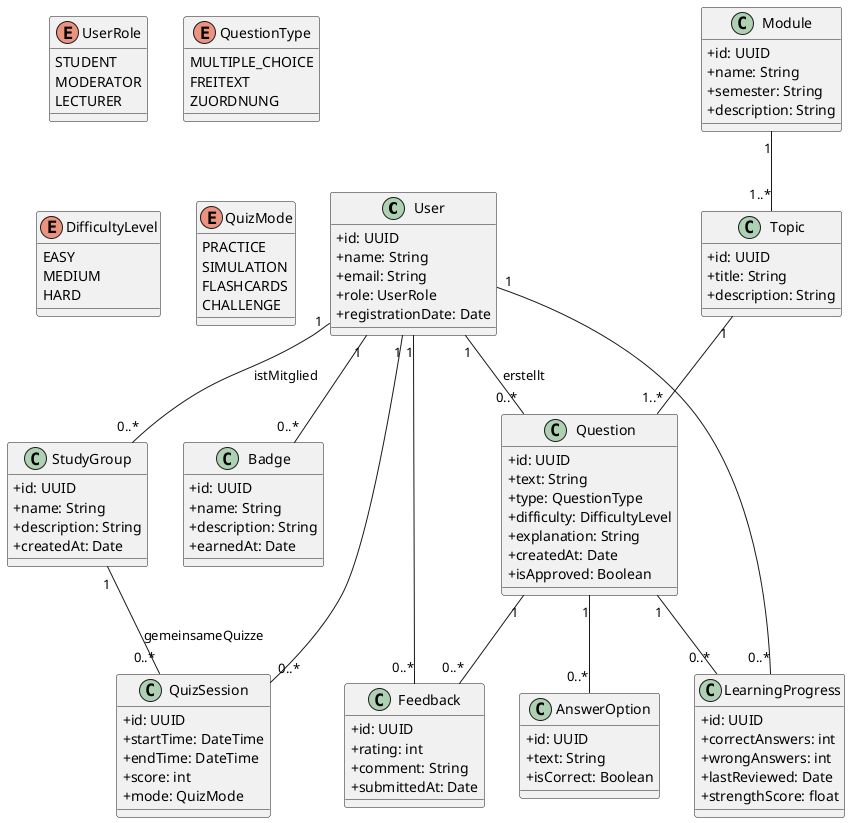 @startuml
skinparam classAttributeIconSize 0

' ----------------------------
'      Entitäten / Klassen
' ----------------------------

class User {
  +id: UUID
  +name: String
  +email: String
  +role: UserRole
  +registrationDate: Date
}

enum UserRole {
  STUDENT
  MODERATOR
  LECTURER
}

class Module {
  +id: UUID
  +name: String
  +semester: String
  +description: String
}

class Topic {
  +id: UUID
  +title: String
  +description: String
}

class Question {
  +id: UUID
  +text: String
  +type: QuestionType
  +difficulty: DifficultyLevel
  +explanation: String
  +createdAt: Date
  +isApproved: Boolean
}

enum QuestionType {
  MULTIPLE_CHOICE
  FREITEXT
  ZUORDNUNG
}

enum DifficultyLevel {
  EASY
  MEDIUM
  HARD
}

class AnswerOption {
  +id: UUID
  +text: String
  +isCorrect: Boolean
}

class LearningProgress {
  +id: UUID
  +correctAnswers: int
  +wrongAnswers: int
  +lastReviewed: Date
  +strengthScore: float
}

class Badge {
  +id: UUID
  +name: String
  +description: String
  +earnedAt: Date
}

class QuizSession {
  +id: UUID
  +startTime: DateTime
  +endTime: DateTime
  +score: int
  +mode: QuizMode
}

enum QuizMode {
  PRACTICE
  SIMULATION
  FLASHCARDS
  CHALLENGE
}

class Feedback {
  +id: UUID
  +rating: int
  +comment: String
  +submittedAt: Date
}

class StudyGroup {
  +id: UUID
  +name: String
  +description: String
  +createdAt: Date
}


' ----------------------------
'      Beziehungen
' ----------------------------

User "1" -- "0..*" LearningProgress
User "1" -- "0..*" QuizSession
User "1" -- "0..*" Feedback
User "1" -- "0..*" Badge
User "1" -- "0..*" Question : erstellt

User "1" -- "0..*" StudyGroup : istMitglied
StudyGroup "1" -- "0..*" QuizSession : gemeinsameQuizze

Module "1" -- "1..*" Topic
Topic "1" -- "1..*" Question
Question "1" -- "0..*" AnswerOption
Question "1" -- "0..*" Feedback
Question "1" -- "0..*" LearningProgress

@enduml